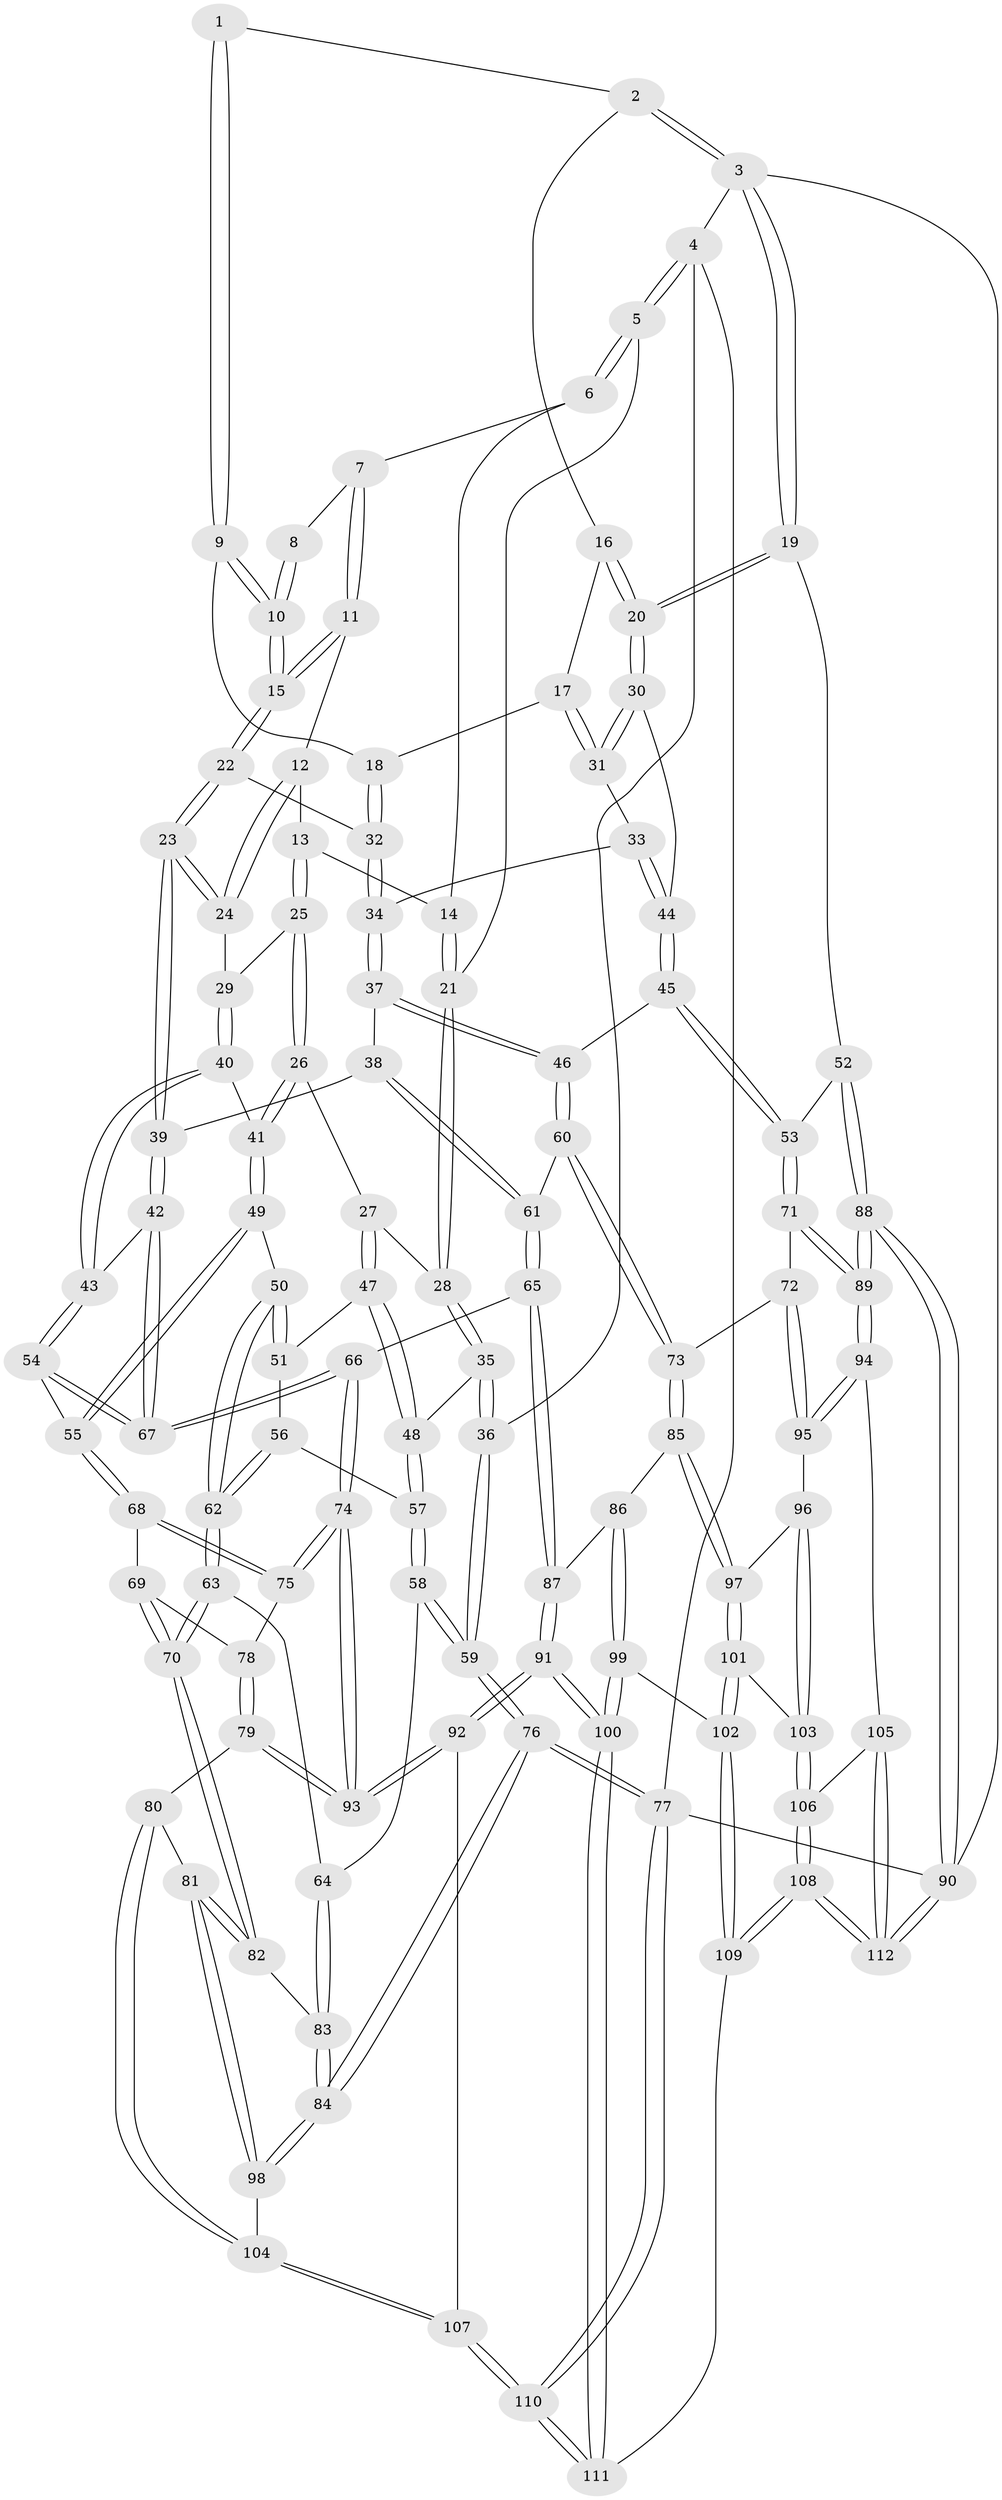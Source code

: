 // coarse degree distribution, {3: 0.09523809523809523, 4: 0.5714285714285714, 8: 0.015873015873015872, 5: 0.25396825396825395, 6: 0.06349206349206349}
// Generated by graph-tools (version 1.1) at 2025/42/03/06/25 10:42:35]
// undirected, 112 vertices, 277 edges
graph export_dot {
graph [start="1"]
  node [color=gray90,style=filled];
  1 [pos="+0.6734426188535716+0"];
  2 [pos="+1+0"];
  3 [pos="+1+0"];
  4 [pos="+0+0"];
  5 [pos="+0+0"];
  6 [pos="+0.39642452545511875+0"];
  7 [pos="+0.40966213619841296+0"];
  8 [pos="+0.6401911587543385+0"];
  9 [pos="+0.7039680841244449+0"];
  10 [pos="+0.5660590592405773+0.13124540517806899"];
  11 [pos="+0.4889337489711023+0.08191554672416404"];
  12 [pos="+0.4172012707597117+0.11314832753615923"];
  13 [pos="+0.3704441346617357+0.13079528403123378"];
  14 [pos="+0.35259544022339995+0.12107009965034138"];
  15 [pos="+0.5553211307387679+0.14588675798453793"];
  16 [pos="+0.9069962442368563+0.011677420469091012"];
  17 [pos="+0.8360114994078999+0.09837176335017835"];
  18 [pos="+0.7765502053810963+0.10139682741679887"];
  19 [pos="+1+0.2825822658549149"];
  20 [pos="+1+0.23863608538236067"];
  21 [pos="+0.1627032566187785+0.11258163872596454"];
  22 [pos="+0.5579180782144656+0.15467579025704573"];
  23 [pos="+0.47970740284950175+0.2562092725008856"];
  24 [pos="+0.44328336511922706+0.25859563413996883"];
  25 [pos="+0.37996039132962417+0.20600172491310634"];
  26 [pos="+0.2110444572675771+0.23517701329666743"];
  27 [pos="+0.18792994156126122+0.2288125967385737"];
  28 [pos="+0.17104758006217155+0.200699630200226"];
  29 [pos="+0.43281563770985515+0.25957927869314273"];
  30 [pos="+1+0.23019104351792286"];
  31 [pos="+0.8756662401775338+0.1508066133748933"];
  32 [pos="+0.6915556062877279+0.21953903725671947"];
  33 [pos="+0.8052269788594337+0.28014649654390006"];
  34 [pos="+0.692716841931381+0.22283405437479534"];
  35 [pos="+0+0.31627612550665024"];
  36 [pos="+0+0.3223901446131787"];
  37 [pos="+0.6573119740218388+0.32738715004920865"];
  38 [pos="+0.5873677702134008+0.38314661561974955"];
  39 [pos="+0.5440903034230085+0.3819939190197656"];
  40 [pos="+0.3718167319920593+0.31972261181431116"];
  41 [pos="+0.35508971178312654+0.32364953380153405"];
  42 [pos="+0.5372159165874189+0.38899212598939265"];
  43 [pos="+0.42675513931700804+0.4036926062311606"];
  44 [pos="+0.8274890443171917+0.3042441787308822"];
  45 [pos="+0.8299517002952286+0.38251643196262075"];
  46 [pos="+0.7652229826067233+0.4162616711444833"];
  47 [pos="+0.18324643120715692+0.29201272185730864"];
  48 [pos="+0.05288497645150045+0.37685315315024853"];
  49 [pos="+0.3017413746708468+0.41565934199624116"];
  50 [pos="+0.30165865902719186+0.41567361513566903"];
  51 [pos="+0.18690326726548284+0.31318186089473316"];
  52 [pos="+1+0.39327719430302915"];
  53 [pos="+0.9168068986325125+0.438154318268682"];
  54 [pos="+0.38699067602905163+0.46495355322803666"];
  55 [pos="+0.3772307120561298+0.46970394254165043"];
  56 [pos="+0.1600484255715223+0.41825762368507535"];
  57 [pos="+0.07268032700380551+0.4137270542529154"];
  58 [pos="+0.025474793854333145+0.5204815484348058"];
  59 [pos="+0+0.515531962309358"];
  60 [pos="+0.7088132409541212+0.5336680613568172"];
  61 [pos="+0.6832930644253582+0.530191865521549"];
  62 [pos="+0.19930233716070397+0.5104590044418243"];
  63 [pos="+0.19925188376250622+0.5107705813459396"];
  64 [pos="+0.053691544995347985+0.5355876104697789"];
  65 [pos="+0.5583408906284173+0.5911700758597794"];
  66 [pos="+0.5245851926301841+0.5899297440381781"];
  67 [pos="+0.504273517370344+0.5022296321798593"];
  68 [pos="+0.37072973399275755+0.5003284174119303"];
  69 [pos="+0.27362212331647257+0.5419057063449317"];
  70 [pos="+0.21554704197831565+0.5394908282073981"];
  71 [pos="+0.839674180703814+0.5903184524427699"];
  72 [pos="+0.8285812695660881+0.5937383157385963"];
  73 [pos="+0.7772068269354626+0.6013638189257222"];
  74 [pos="+0.43835429695072403+0.6535116420827343"];
  75 [pos="+0.4114063339071909+0.6112491755784882"];
  76 [pos="+0+1"];
  77 [pos="+0+1"];
  78 [pos="+0.2967649508555558+0.5587238990806455"];
  79 [pos="+0.3629084165051182+0.7328409581529897"];
  80 [pos="+0.2750803943269103+0.7181365512463552"];
  81 [pos="+0.24896885161737453+0.7096902828697433"];
  82 [pos="+0.21341685506880395+0.6654116467051249"];
  83 [pos="+0.08553747421392022+0.665504675534272"];
  84 [pos="+0+1"];
  85 [pos="+0.7421644365456195+0.7097919331783097"];
  86 [pos="+0.6674828913613419+0.725673654324346"];
  87 [pos="+0.6091326498956898+0.67008951582815"];
  88 [pos="+1+0.7323526990844991"];
  89 [pos="+1+0.7330004992432997"];
  90 [pos="+1+1"];
  91 [pos="+0.4579811036441777+0.8405048678685536"];
  92 [pos="+0.4299776275627066+0.8041357560498446"];
  93 [pos="+0.40038090658544884+0.7410628172852078"];
  94 [pos="+0.9514112309927164+0.8118571686979753"];
  95 [pos="+0.8998032556091725+0.7826350207281013"];
  96 [pos="+0.8255588234455873+0.7587193436709753"];
  97 [pos="+0.7429506558497653+0.7111229691902549"];
  98 [pos="+0.16451918053195333+0.7979197470043646"];
  99 [pos="+0.6325982401814868+0.7649887831069173"];
  100 [pos="+0.47148980263222345+0.860741771642053"];
  101 [pos="+0.741298178626182+0.8405383813157185"];
  102 [pos="+0.7107357600509016+0.8746037283549929"];
  103 [pos="+0.7938118514659279+0.8498081780602589"];
  104 [pos="+0.23272420820299902+0.8811609987075839"];
  105 [pos="+0.9174116952905932+0.8484779737616143"];
  106 [pos="+0.8410179657244695+0.8733006184651854"];
  107 [pos="+0.23709091046396885+0.8954623716390725"];
  108 [pos="+0.6730385604266285+1"];
  109 [pos="+0.5932274642794926+1"];
  110 [pos="+0.06604868370637797+1"];
  111 [pos="+0.5262602892503905+1"];
  112 [pos="+0.8658643210472369+1"];
  1 -- 2;
  1 -- 9;
  1 -- 9;
  2 -- 3;
  2 -- 3;
  2 -- 16;
  3 -- 4;
  3 -- 19;
  3 -- 19;
  3 -- 90;
  4 -- 5;
  4 -- 5;
  4 -- 36;
  4 -- 77;
  5 -- 6;
  5 -- 6;
  5 -- 21;
  6 -- 7;
  6 -- 14;
  7 -- 8;
  7 -- 11;
  7 -- 11;
  8 -- 10;
  8 -- 10;
  9 -- 10;
  9 -- 10;
  9 -- 18;
  10 -- 15;
  10 -- 15;
  11 -- 12;
  11 -- 15;
  11 -- 15;
  12 -- 13;
  12 -- 24;
  12 -- 24;
  13 -- 14;
  13 -- 25;
  13 -- 25;
  14 -- 21;
  14 -- 21;
  15 -- 22;
  15 -- 22;
  16 -- 17;
  16 -- 20;
  16 -- 20;
  17 -- 18;
  17 -- 31;
  17 -- 31;
  18 -- 32;
  18 -- 32;
  19 -- 20;
  19 -- 20;
  19 -- 52;
  20 -- 30;
  20 -- 30;
  21 -- 28;
  21 -- 28;
  22 -- 23;
  22 -- 23;
  22 -- 32;
  23 -- 24;
  23 -- 24;
  23 -- 39;
  23 -- 39;
  24 -- 29;
  25 -- 26;
  25 -- 26;
  25 -- 29;
  26 -- 27;
  26 -- 41;
  26 -- 41;
  27 -- 28;
  27 -- 47;
  27 -- 47;
  28 -- 35;
  28 -- 35;
  29 -- 40;
  29 -- 40;
  30 -- 31;
  30 -- 31;
  30 -- 44;
  31 -- 33;
  32 -- 34;
  32 -- 34;
  33 -- 34;
  33 -- 44;
  33 -- 44;
  34 -- 37;
  34 -- 37;
  35 -- 36;
  35 -- 36;
  35 -- 48;
  36 -- 59;
  36 -- 59;
  37 -- 38;
  37 -- 46;
  37 -- 46;
  38 -- 39;
  38 -- 61;
  38 -- 61;
  39 -- 42;
  39 -- 42;
  40 -- 41;
  40 -- 43;
  40 -- 43;
  41 -- 49;
  41 -- 49;
  42 -- 43;
  42 -- 67;
  42 -- 67;
  43 -- 54;
  43 -- 54;
  44 -- 45;
  44 -- 45;
  45 -- 46;
  45 -- 53;
  45 -- 53;
  46 -- 60;
  46 -- 60;
  47 -- 48;
  47 -- 48;
  47 -- 51;
  48 -- 57;
  48 -- 57;
  49 -- 50;
  49 -- 55;
  49 -- 55;
  50 -- 51;
  50 -- 51;
  50 -- 62;
  50 -- 62;
  51 -- 56;
  52 -- 53;
  52 -- 88;
  52 -- 88;
  53 -- 71;
  53 -- 71;
  54 -- 55;
  54 -- 67;
  54 -- 67;
  55 -- 68;
  55 -- 68;
  56 -- 57;
  56 -- 62;
  56 -- 62;
  57 -- 58;
  57 -- 58;
  58 -- 59;
  58 -- 59;
  58 -- 64;
  59 -- 76;
  59 -- 76;
  60 -- 61;
  60 -- 73;
  60 -- 73;
  61 -- 65;
  61 -- 65;
  62 -- 63;
  62 -- 63;
  63 -- 64;
  63 -- 70;
  63 -- 70;
  64 -- 83;
  64 -- 83;
  65 -- 66;
  65 -- 87;
  65 -- 87;
  66 -- 67;
  66 -- 67;
  66 -- 74;
  66 -- 74;
  68 -- 69;
  68 -- 75;
  68 -- 75;
  69 -- 70;
  69 -- 70;
  69 -- 78;
  70 -- 82;
  70 -- 82;
  71 -- 72;
  71 -- 89;
  71 -- 89;
  72 -- 73;
  72 -- 95;
  72 -- 95;
  73 -- 85;
  73 -- 85;
  74 -- 75;
  74 -- 75;
  74 -- 93;
  74 -- 93;
  75 -- 78;
  76 -- 77;
  76 -- 77;
  76 -- 84;
  76 -- 84;
  77 -- 110;
  77 -- 110;
  77 -- 90;
  78 -- 79;
  78 -- 79;
  79 -- 80;
  79 -- 93;
  79 -- 93;
  80 -- 81;
  80 -- 104;
  80 -- 104;
  81 -- 82;
  81 -- 82;
  81 -- 98;
  81 -- 98;
  82 -- 83;
  83 -- 84;
  83 -- 84;
  84 -- 98;
  84 -- 98;
  85 -- 86;
  85 -- 97;
  85 -- 97;
  86 -- 87;
  86 -- 99;
  86 -- 99;
  87 -- 91;
  87 -- 91;
  88 -- 89;
  88 -- 89;
  88 -- 90;
  88 -- 90;
  89 -- 94;
  89 -- 94;
  90 -- 112;
  90 -- 112;
  91 -- 92;
  91 -- 92;
  91 -- 100;
  91 -- 100;
  92 -- 93;
  92 -- 93;
  92 -- 107;
  94 -- 95;
  94 -- 95;
  94 -- 105;
  95 -- 96;
  96 -- 97;
  96 -- 103;
  96 -- 103;
  97 -- 101;
  97 -- 101;
  98 -- 104;
  99 -- 100;
  99 -- 100;
  99 -- 102;
  100 -- 111;
  100 -- 111;
  101 -- 102;
  101 -- 102;
  101 -- 103;
  102 -- 109;
  102 -- 109;
  103 -- 106;
  103 -- 106;
  104 -- 107;
  104 -- 107;
  105 -- 106;
  105 -- 112;
  105 -- 112;
  106 -- 108;
  106 -- 108;
  107 -- 110;
  107 -- 110;
  108 -- 109;
  108 -- 109;
  108 -- 112;
  108 -- 112;
  109 -- 111;
  110 -- 111;
  110 -- 111;
}

